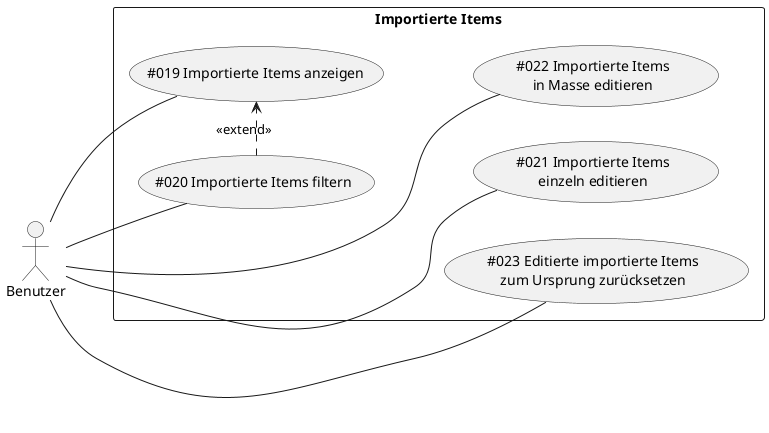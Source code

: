 @startuml
left to right direction

actor Benutzer as Actor1

rectangle "Importierte Items" {
    (#019 Importierte Items anzeigen) as (UC19)
    (#020 Importierte Items filtern) as (UC20)
    (#021 Importierte Items\neinzeln editieren) as (UC21)
    (#022 Importierte Items\nin Masse editieren) as (UC22)
    (#023 Editierte importierte Items\nzum Ursprung zurücksetzen) as (UC23)
}

Actor1 -- (UC19)
Actor1 -- (UC20)
Actor1 -- (UC21)
Actor1 - (UC22)
Actor1 -- (UC23)

(UC20) .> (UC19) : <<extend>>

(UC19) -[hidden]- (UC22)
(UC20) -[hidden]- (UC23)
(UC19) -[hidden]- (UC21)

@enduml